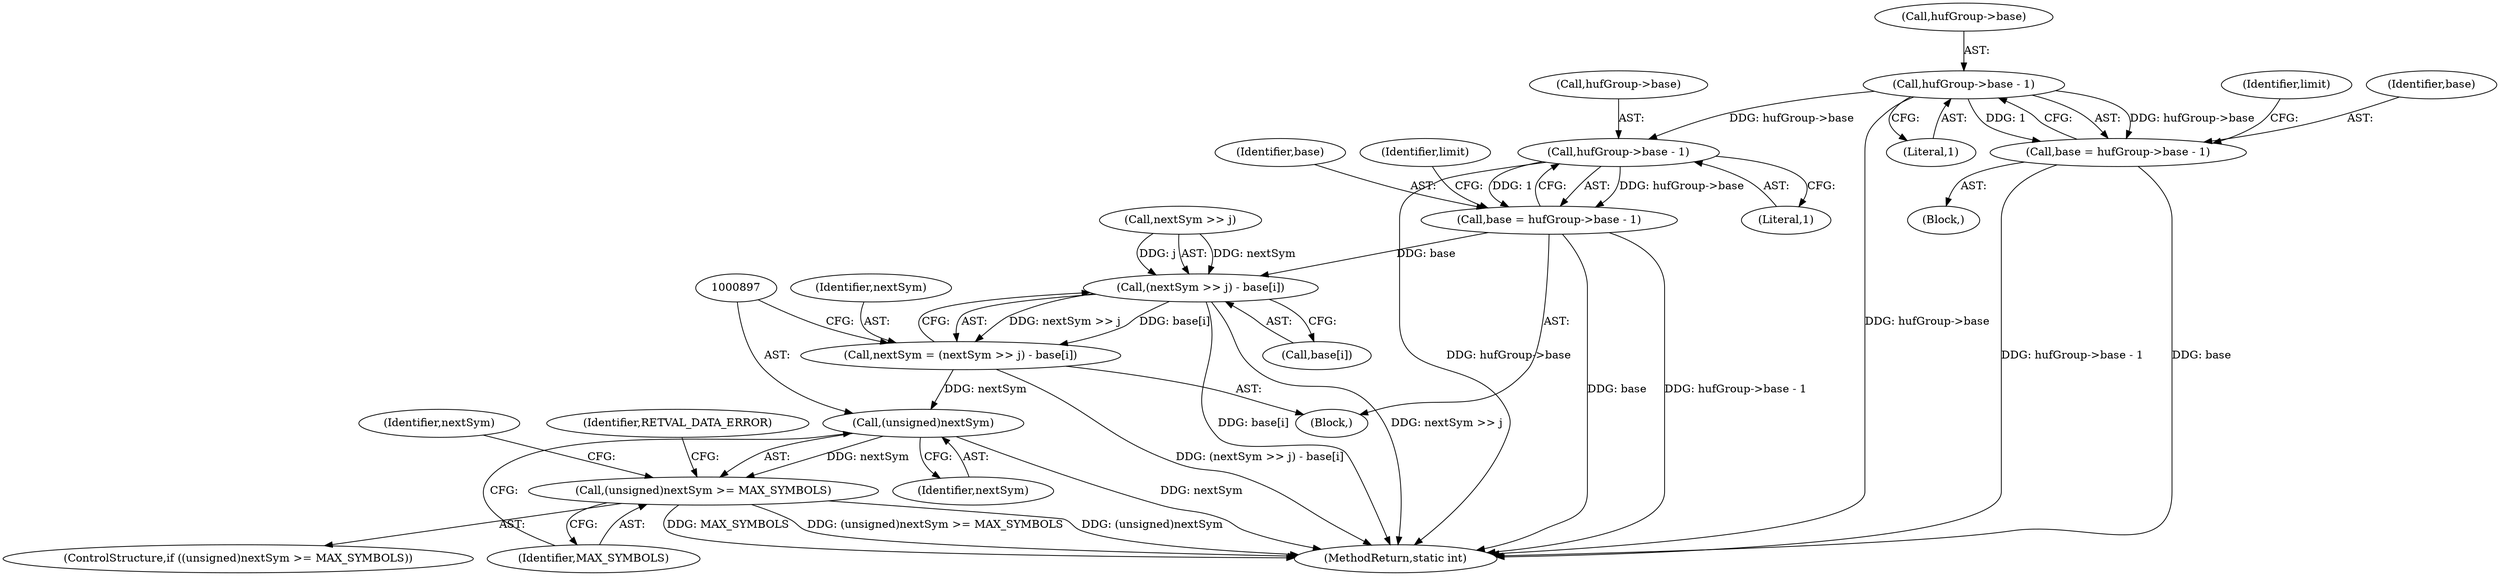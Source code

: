 digraph "0_busybox_0402cb32df015d9372578e3db27db47b33d5c7b0@pointer" {
"1000556" [label="(Call,hufGroup->base - 1)"];
"1000554" [label="(Call,base = hufGroup->base - 1)"];
"1000754" [label="(Call,hufGroup->base - 1)"];
"1000752" [label="(Call,base = hufGroup->base - 1)"];
"1000887" [label="(Call,(nextSym >> j) - base[i])"];
"1000885" [label="(Call,nextSym = (nextSym >> j) - base[i])"];
"1000896" [label="(Call,(unsigned)nextSym)"];
"1000895" [label="(Call,(unsigned)nextSym >= MAX_SYMBOLS)"];
"1000898" [label="(Identifier,nextSym)"];
"1000429" [label="(Block,)"];
"1000758" [label="(Literal,1)"];
"1000556" [label="(Call,hufGroup->base - 1)"];
"1000888" [label="(Call,nextSym >> j)"];
"1000562" [label="(Identifier,limit)"];
"1001177" [label="(MethodReturn,static int)"];
"1000560" [label="(Literal,1)"];
"1000903" [label="(Identifier,nextSym)"];
"1000895" [label="(Call,(unsigned)nextSym >= MAX_SYMBOLS)"];
"1000754" [label="(Call,hufGroup->base - 1)"];
"1000891" [label="(Call,base[i])"];
"1000557" [label="(Call,hufGroup->base)"];
"1000885" [label="(Call,nextSym = (nextSym >> j) - base[i])"];
"1000555" [label="(Identifier,base)"];
"1000894" [label="(ControlStructure,if ((unsigned)nextSym >= MAX_SYMBOLS))"];
"1000752" [label="(Call,base = hufGroup->base - 1)"];
"1000760" [label="(Identifier,limit)"];
"1000729" [label="(Block,)"];
"1000755" [label="(Call,hufGroup->base)"];
"1000887" [label="(Call,(nextSym >> j) - base[i])"];
"1000896" [label="(Call,(unsigned)nextSym)"];
"1000554" [label="(Call,base = hufGroup->base - 1)"];
"1000899" [label="(Identifier,MAX_SYMBOLS)"];
"1000901" [label="(Identifier,RETVAL_DATA_ERROR)"];
"1000886" [label="(Identifier,nextSym)"];
"1000753" [label="(Identifier,base)"];
"1000556" -> "1000554"  [label="AST: "];
"1000556" -> "1000560"  [label="CFG: "];
"1000557" -> "1000556"  [label="AST: "];
"1000560" -> "1000556"  [label="AST: "];
"1000554" -> "1000556"  [label="CFG: "];
"1000556" -> "1001177"  [label="DDG: hufGroup->base"];
"1000556" -> "1000554"  [label="DDG: hufGroup->base"];
"1000556" -> "1000554"  [label="DDG: 1"];
"1000556" -> "1000754"  [label="DDG: hufGroup->base"];
"1000554" -> "1000429"  [label="AST: "];
"1000555" -> "1000554"  [label="AST: "];
"1000562" -> "1000554"  [label="CFG: "];
"1000554" -> "1001177"  [label="DDG: base"];
"1000554" -> "1001177"  [label="DDG: hufGroup->base - 1"];
"1000754" -> "1000752"  [label="AST: "];
"1000754" -> "1000758"  [label="CFG: "];
"1000755" -> "1000754"  [label="AST: "];
"1000758" -> "1000754"  [label="AST: "];
"1000752" -> "1000754"  [label="CFG: "];
"1000754" -> "1001177"  [label="DDG: hufGroup->base"];
"1000754" -> "1000752"  [label="DDG: hufGroup->base"];
"1000754" -> "1000752"  [label="DDG: 1"];
"1000752" -> "1000729"  [label="AST: "];
"1000753" -> "1000752"  [label="AST: "];
"1000760" -> "1000752"  [label="CFG: "];
"1000752" -> "1001177"  [label="DDG: hufGroup->base - 1"];
"1000752" -> "1001177"  [label="DDG: base"];
"1000752" -> "1000887"  [label="DDG: base"];
"1000887" -> "1000885"  [label="AST: "];
"1000887" -> "1000891"  [label="CFG: "];
"1000888" -> "1000887"  [label="AST: "];
"1000891" -> "1000887"  [label="AST: "];
"1000885" -> "1000887"  [label="CFG: "];
"1000887" -> "1001177"  [label="DDG: base[i]"];
"1000887" -> "1001177"  [label="DDG: nextSym >> j"];
"1000887" -> "1000885"  [label="DDG: nextSym >> j"];
"1000887" -> "1000885"  [label="DDG: base[i]"];
"1000888" -> "1000887"  [label="DDG: nextSym"];
"1000888" -> "1000887"  [label="DDG: j"];
"1000885" -> "1000729"  [label="AST: "];
"1000886" -> "1000885"  [label="AST: "];
"1000897" -> "1000885"  [label="CFG: "];
"1000885" -> "1001177"  [label="DDG: (nextSym >> j) - base[i]"];
"1000885" -> "1000896"  [label="DDG: nextSym"];
"1000896" -> "1000895"  [label="AST: "];
"1000896" -> "1000898"  [label="CFG: "];
"1000897" -> "1000896"  [label="AST: "];
"1000898" -> "1000896"  [label="AST: "];
"1000899" -> "1000896"  [label="CFG: "];
"1000896" -> "1001177"  [label="DDG: nextSym"];
"1000896" -> "1000895"  [label="DDG: nextSym"];
"1000895" -> "1000894"  [label="AST: "];
"1000895" -> "1000899"  [label="CFG: "];
"1000899" -> "1000895"  [label="AST: "];
"1000901" -> "1000895"  [label="CFG: "];
"1000903" -> "1000895"  [label="CFG: "];
"1000895" -> "1001177"  [label="DDG: MAX_SYMBOLS"];
"1000895" -> "1001177"  [label="DDG: (unsigned)nextSym >= MAX_SYMBOLS"];
"1000895" -> "1001177"  [label="DDG: (unsigned)nextSym"];
}
